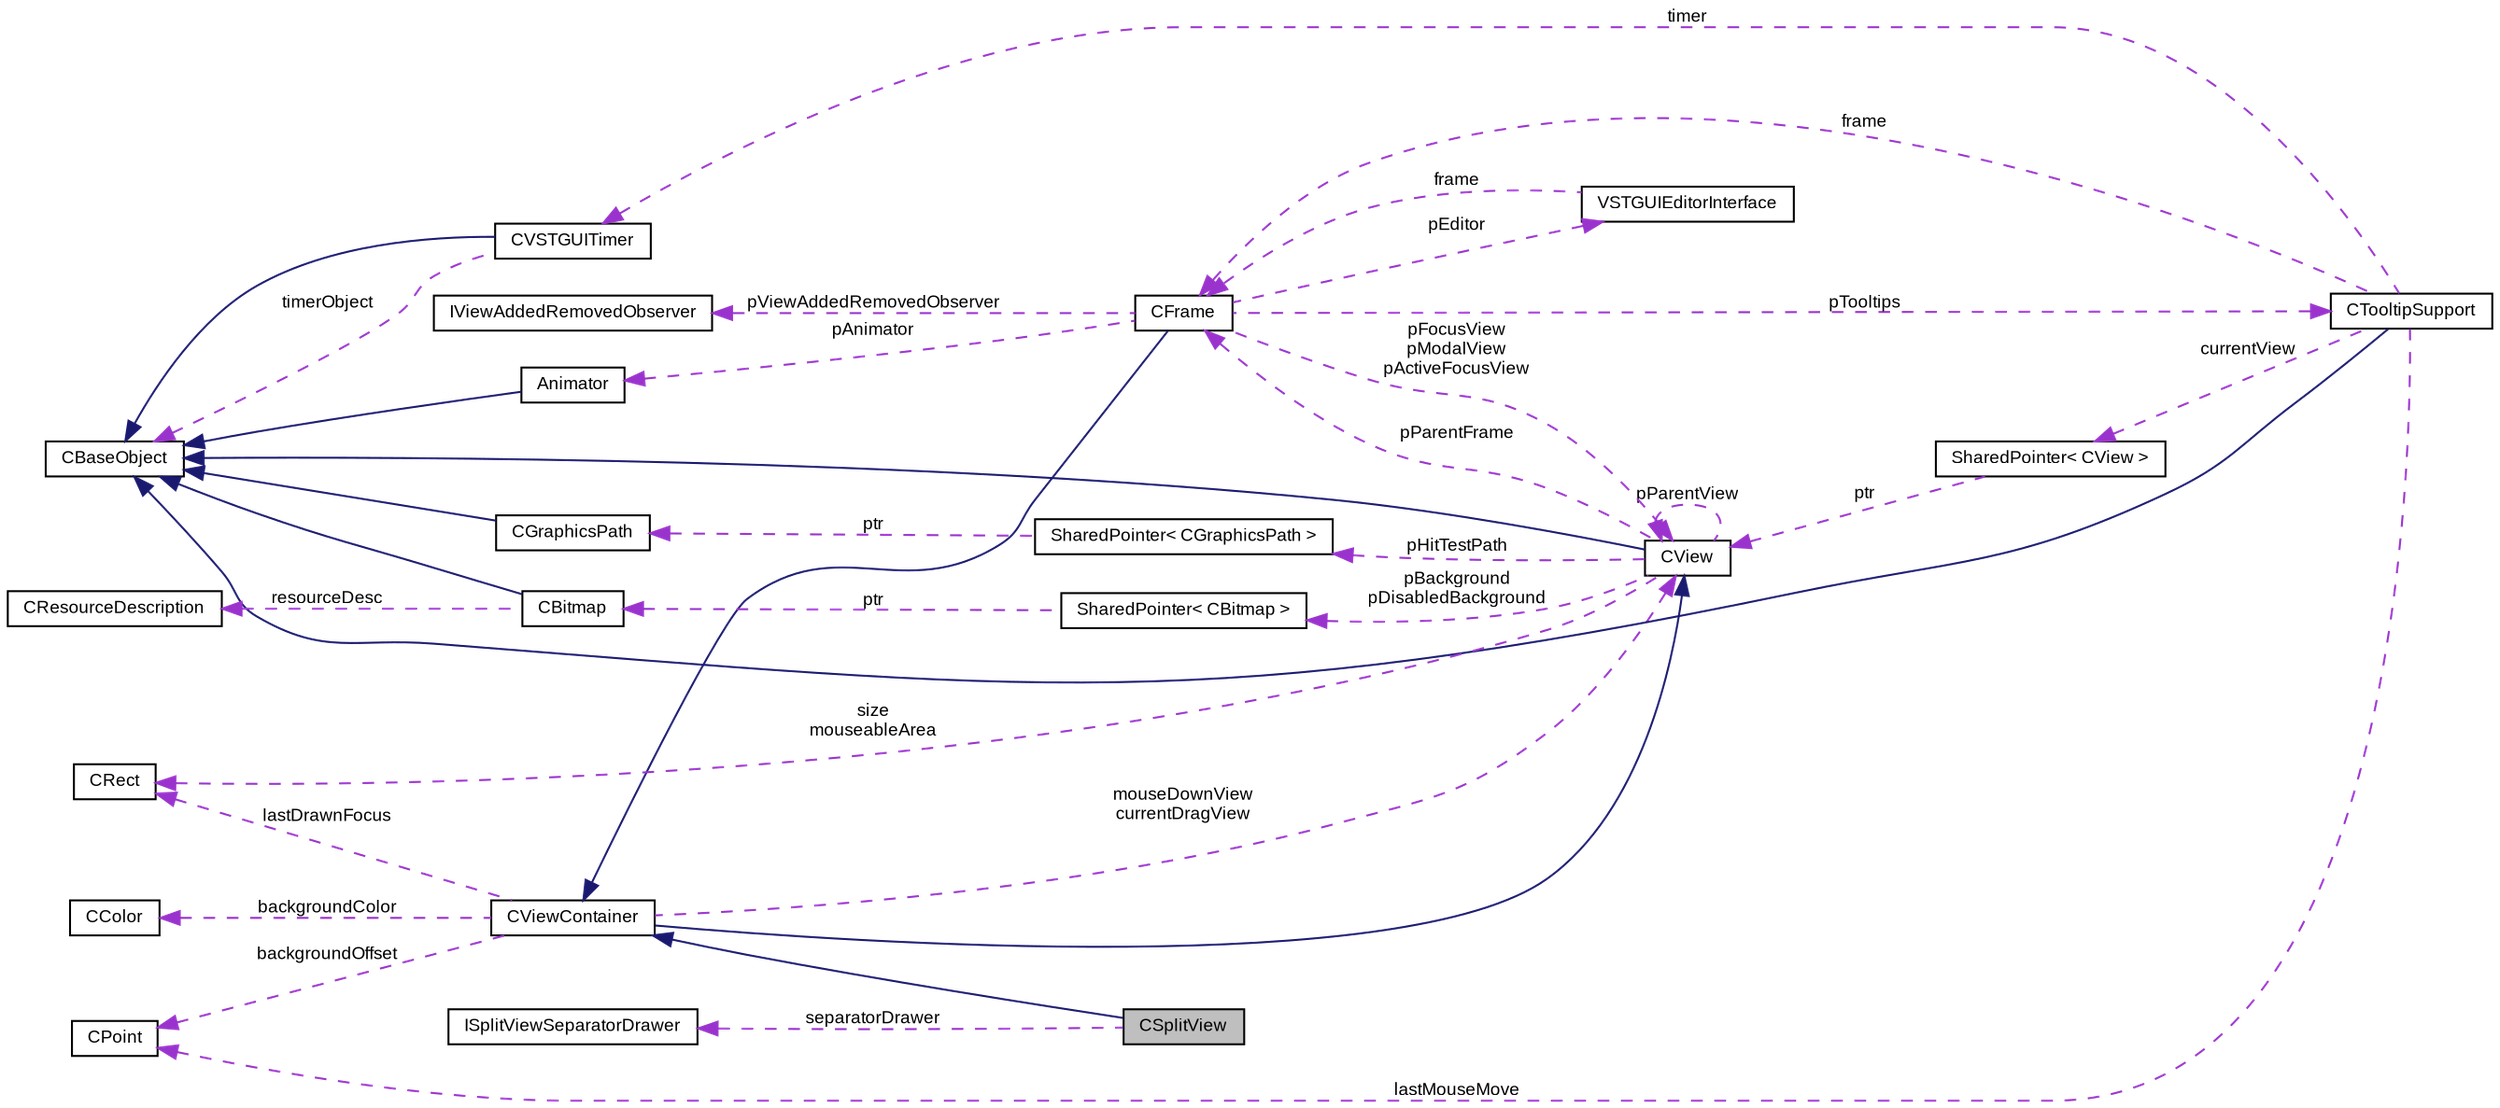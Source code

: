 digraph G
{
  bgcolor="transparent";
  edge [fontname="Arial",fontsize="9",labelfontname="Arial",labelfontsize="9"];
  node [fontname="Arial",fontsize="9",shape=record];
  rankdir=LR;
  Node1 [label="CSplitView",height=0.2,width=0.4,color="black", fillcolor="grey75", style="filled" fontcolor="black"];
  Node2 -> Node1 [dir=back,color="midnightblue",fontsize="9",style="solid",fontname="Arial"];
  Node2 [label="CViewContainer",height=0.2,width=0.4,color="black",URL="$class_v_s_t_g_u_i_1_1_c_view_container.html",tooltip="Container Class of CView objects."];
  Node3 -> Node2 [dir=back,color="midnightblue",fontsize="9",style="solid",fontname="Arial"];
  Node3 [label="CView",height=0.2,width=0.4,color="black",URL="$class_v_s_t_g_u_i_1_1_c_view.html",tooltip="Base Class of all view objects."];
  Node4 -> Node3 [dir=back,color="midnightblue",fontsize="9",style="solid",fontname="Arial"];
  Node4 [label="CBaseObject",height=0.2,width=0.4,color="black",URL="$class_v_s_t_g_u_i_1_1_c_base_object.html",tooltip="Base Object with reference counter."];
  Node5 -> Node3 [dir=back,color="darkorchid3",fontsize="9",style="dashed",label="pBackground\npDisabledBackground",fontname="Arial"];
  Node5 [label="SharedPointer\< CBitmap \>",height=0.2,width=0.4,color="black",URL="$class_v_s_t_g_u_i_1_1_shared_pointer.html"];
  Node6 -> Node5 [dir=back,color="darkorchid3",fontsize="9",style="dashed",label="ptr",fontname="Arial"];
  Node6 [label="CBitmap",height=0.2,width=0.4,color="black",URL="$class_v_s_t_g_u_i_1_1_c_bitmap.html",tooltip="Encapsulates various platform depended kinds of bitmaps."];
  Node4 -> Node6 [dir=back,color="midnightblue",fontsize="9",style="solid",fontname="Arial"];
  Node7 -> Node6 [dir=back,color="darkorchid3",fontsize="9",style="dashed",label="resourceDesc",fontname="Arial"];
  Node7 [label="CResourceDescription",height=0.2,width=0.4,color="black",URL="$class_v_s_t_g_u_i_1_1_c_resource_description.html",tooltip="Describes a resource by name or by ID."];
  Node8 -> Node3 [dir=back,color="darkorchid3",fontsize="9",style="dashed",label="pParentFrame",fontname="Arial"];
  Node8 [label="CFrame",height=0.2,width=0.4,color="black",URL="$class_v_s_t_g_u_i_1_1_c_frame.html",tooltip="The CFrame is the parent container of all views."];
  Node2 -> Node8 [dir=back,color="midnightblue",fontsize="9",style="solid",fontname="Arial"];
  Node9 -> Node8 [dir=back,color="darkorchid3",fontsize="9",style="dashed",label="pViewAddedRemovedObserver",fontname="Arial"];
  Node9 [label="IViewAddedRemovedObserver",height=0.2,width=0.4,color="black",URL="$class_v_s_t_g_u_i_1_1_i_view_added_removed_observer.html",tooltip="view added removed observer interface for CFrame"];
  Node3 -> Node8 [dir=back,color="darkorchid3",fontsize="9",style="dashed",label="pFocusView\npModalView\npActiveFocusView",fontname="Arial"];
  Node10 -> Node8 [dir=back,color="darkorchid3",fontsize="9",style="dashed",label="pAnimator",fontname="Arial"];
  Node10 [label="Animator",height=0.2,width=0.4,color="black",URL="$class_v_s_t_g_u_i_1_1_animation_1_1_animator.html",tooltip="Animation runner."];
  Node4 -> Node10 [dir=back,color="midnightblue",fontsize="9",style="solid",fontname="Arial"];
  Node11 -> Node8 [dir=back,color="darkorchid3",fontsize="9",style="dashed",label="pTooltips",fontname="Arial"];
  Node11 [label="CTooltipSupport",height=0.2,width=0.4,color="black",URL="$class_v_s_t_g_u_i_1_1_c_tooltip_support.html",tooltip="Generic Tooltip Support class."];
  Node4 -> Node11 [dir=back,color="midnightblue",fontsize="9",style="solid",fontname="Arial"];
  Node8 -> Node11 [dir=back,color="darkorchid3",fontsize="9",style="dashed",label="frame",fontname="Arial"];
  Node12 -> Node11 [dir=back,color="darkorchid3",fontsize="9",style="dashed",label="currentView",fontname="Arial"];
  Node12 [label="SharedPointer\< CView \>",height=0.2,width=0.4,color="black",URL="$class_v_s_t_g_u_i_1_1_shared_pointer.html"];
  Node3 -> Node12 [dir=back,color="darkorchid3",fontsize="9",style="dashed",label="ptr",fontname="Arial"];
  Node13 -> Node11 [dir=back,color="darkorchid3",fontsize="9",style="dashed",label="lastMouseMove",fontname="Arial"];
  Node13 [label="CPoint",height=0.2,width=0.4,color="black",URL="$struct_v_s_t_g_u_i_1_1_c_point.html",tooltip="Point structure."];
  Node14 -> Node11 [dir=back,color="darkorchid3",fontsize="9",style="dashed",label="timer",fontname="Arial"];
  Node14 [label="CVSTGUITimer",height=0.2,width=0.4,color="black",URL="$class_v_s_t_g_u_i_1_1_c_v_s_t_g_u_i_timer.html",tooltip="A timer class, which posts timer messages to CBaseObjects."];
  Node4 -> Node14 [dir=back,color="midnightblue",fontsize="9",style="solid",fontname="Arial"];
  Node4 -> Node14 [dir=back,color="darkorchid3",fontsize="9",style="dashed",label="timerObject",fontname="Arial"];
  Node15 -> Node8 [dir=back,color="darkorchid3",fontsize="9",style="dashed",label="pEditor",fontname="Arial"];
  Node15 [label="VSTGUIEditorInterface",height=0.2,width=0.4,color="black",URL="$class_v_s_t_g_u_i_1_1_v_s_t_g_u_i_editor_interface.html"];
  Node8 -> Node15 [dir=back,color="darkorchid3",fontsize="9",style="dashed",label="frame",fontname="Arial"];
  Node3 -> Node3 [dir=back,color="darkorchid3",fontsize="9",style="dashed",label="pParentView",fontname="Arial"];
  Node16 -> Node3 [dir=back,color="darkorchid3",fontsize="9",style="dashed",label="pHitTestPath",fontname="Arial"];
  Node16 [label="SharedPointer\< CGraphicsPath \>",height=0.2,width=0.4,color="black",URL="$class_v_s_t_g_u_i_1_1_shared_pointer.html"];
  Node17 -> Node16 [dir=back,color="darkorchid3",fontsize="9",style="dashed",label="ptr",fontname="Arial"];
  Node17 [label="CGraphicsPath",height=0.2,width=0.4,color="black",URL="$class_v_s_t_g_u_i_1_1_c_graphics_path.html",tooltip="Graphics Path Object."];
  Node4 -> Node17 [dir=back,color="midnightblue",fontsize="9",style="solid",fontname="Arial"];
  Node18 -> Node3 [dir=back,color="darkorchid3",fontsize="9",style="dashed",label="size\nmouseableArea",fontname="Arial"];
  Node18 [label="CRect",height=0.2,width=0.4,color="black",URL="$struct_v_s_t_g_u_i_1_1_c_rect.html",tooltip="Rect structure."];
  Node3 -> Node2 [dir=back,color="darkorchid3",fontsize="9",style="dashed",label="mouseDownView\ncurrentDragView",fontname="Arial"];
  Node13 -> Node2 [dir=back,color="darkorchid3",fontsize="9",style="dashed",label="backgroundOffset",fontname="Arial"];
  Node19 -> Node2 [dir=back,color="darkorchid3",fontsize="9",style="dashed",label="backgroundColor",fontname="Arial"];
  Node19 [label="CColor",height=0.2,width=0.4,color="black",URL="$struct_v_s_t_g_u_i_1_1_c_color.html",tooltip="RGBA Color structure."];
  Node18 -> Node2 [dir=back,color="darkorchid3",fontsize="9",style="dashed",label="lastDrawnFocus",fontname="Arial"];
  Node20 -> Node1 [dir=back,color="darkorchid3",fontsize="9",style="dashed",label="separatorDrawer",fontname="Arial"];
  Node20 [label="ISplitViewSeparatorDrawer",height=0.2,width=0.4,color="black",URL="$class_v_s_t_g_u_i_1_1_i_split_view_separator_drawer.html"];
}
